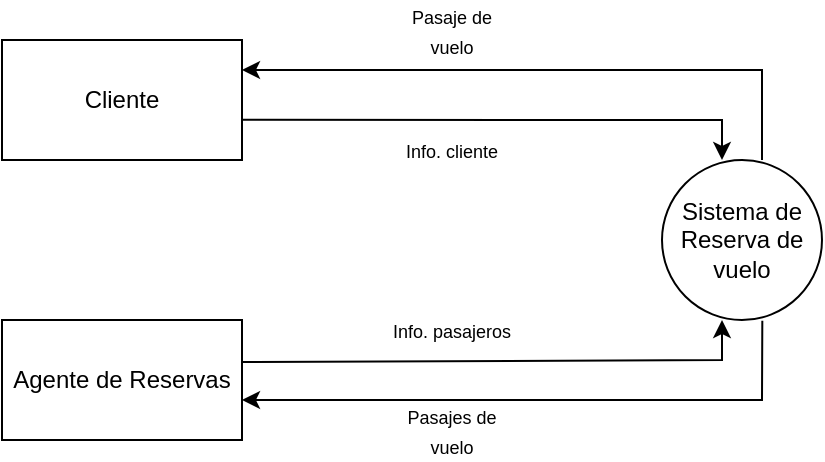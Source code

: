 <mxfile version="21.1.0" type="google">
  <diagram name="Página-1" id="h20kEyIltujariy5i4h4">
    <mxGraphModel grid="1" page="1" gridSize="10" guides="1" tooltips="1" connect="1" arrows="1" fold="1" pageScale="1" pageWidth="827" pageHeight="1169" math="0" shadow="0">
      <root>
        <mxCell id="0" />
        <mxCell id="1" parent="0" />
        <mxCell id="PlhYoqHVhvznDsWaqo0h-1" value="Sistema de Reserva de vuelo" style="ellipse;whiteSpace=wrap;html=1;aspect=fixed;" vertex="1" parent="1">
          <mxGeometry x="480" y="240" width="80" height="80" as="geometry" />
        </mxCell>
        <mxCell id="PlhYoqHVhvznDsWaqo0h-2" value="Cliente" style="rounded=0;whiteSpace=wrap;html=1;" vertex="1" parent="1">
          <mxGeometry x="150" y="180" width="120" height="60" as="geometry" />
        </mxCell>
        <mxCell id="PlhYoqHVhvznDsWaqo0h-3" value="Agente de Reservas" style="rounded=0;whiteSpace=wrap;html=1;" vertex="1" parent="1">
          <mxGeometry x="150" y="320" width="120" height="60" as="geometry" />
        </mxCell>
        <mxCell id="PlhYoqHVhvznDsWaqo0h-4" value="" style="endArrow=classic;html=1;rounded=0;entryX=1;entryY=0.25;entryDx=0;entryDy=0;" edge="1" parent="1" target="PlhYoqHVhvznDsWaqo0h-2">
          <mxGeometry width="50" height="50" relative="1" as="geometry">
            <mxPoint x="530" y="240" as="sourcePoint" />
            <mxPoint x="270" y="230" as="targetPoint" />
            <Array as="points">
              <mxPoint x="530" y="195" />
              <mxPoint x="400" y="195" />
            </Array>
          </mxGeometry>
        </mxCell>
        <mxCell id="PlhYoqHVhvznDsWaqo0h-5" value="" style="endArrow=classic;html=1;rounded=0;exitX=0.627;exitY=1.005;exitDx=0;exitDy=0;exitPerimeter=0;" edge="1" parent="1" source="PlhYoqHVhvznDsWaqo0h-1">
          <mxGeometry width="50" height="50" relative="1" as="geometry">
            <mxPoint x="460" y="360.29" as="sourcePoint" />
            <mxPoint x="270" y="360" as="targetPoint" />
            <Array as="points">
              <mxPoint x="530" y="360" />
            </Array>
          </mxGeometry>
        </mxCell>
        <mxCell id="PlhYoqHVhvznDsWaqo0h-6" value="&lt;font style=&quot;font-size: 9px;&quot;&gt;Pasaje de vuelo&lt;/font&gt;" style="text;html=1;strokeColor=none;fillColor=none;align=center;verticalAlign=middle;whiteSpace=wrap;rounded=0;" vertex="1" parent="1">
          <mxGeometry x="345" y="160" width="60" height="30" as="geometry" />
        </mxCell>
        <mxCell id="PlhYoqHVhvznDsWaqo0h-8" value="&lt;font style=&quot;font-size: 9px;&quot;&gt;Pasajes de vuelo&lt;/font&gt;" style="text;html=1;strokeColor=none;fillColor=none;align=center;verticalAlign=middle;whiteSpace=wrap;rounded=0;" vertex="1" parent="1">
          <mxGeometry x="345" y="360" width="60" height="30" as="geometry" />
        </mxCell>
        <mxCell id="PlhYoqHVhvznDsWaqo0h-10" value="" style="endArrow=classic;html=1;rounded=0;exitX=1.001;exitY=0.35;exitDx=0;exitDy=0;exitPerimeter=0;" edge="1" parent="1" source="PlhYoqHVhvznDsWaqo0h-3">
          <mxGeometry width="50" height="50" relative="1" as="geometry">
            <mxPoint x="340" y="310" as="sourcePoint" />
            <mxPoint x="510" y="320" as="targetPoint" />
            <Array as="points">
              <mxPoint x="510" y="340" />
            </Array>
          </mxGeometry>
        </mxCell>
        <mxCell id="PlhYoqHVhvznDsWaqo0h-11" value="" style="endArrow=classic;html=1;rounded=0;exitX=1.001;exitY=0.664;exitDx=0;exitDy=0;entryX=0.375;entryY=0;entryDx=0;entryDy=0;entryPerimeter=0;exitPerimeter=0;" edge="1" parent="1" source="PlhYoqHVhvznDsWaqo0h-2" target="PlhYoqHVhvznDsWaqo0h-1">
          <mxGeometry width="50" height="50" relative="1" as="geometry">
            <mxPoint x="270" y="229.71" as="sourcePoint" />
            <mxPoint x="510" y="230" as="targetPoint" />
            <Array as="points">
              <mxPoint x="450" y="220" />
              <mxPoint x="510" y="220" />
            </Array>
          </mxGeometry>
        </mxCell>
        <mxCell id="PlhYoqHVhvznDsWaqo0h-12" value="&lt;font style=&quot;font-size: 9px;&quot;&gt;Info. pasajeros&lt;/font&gt;" style="text;html=1;strokeColor=none;fillColor=none;align=center;verticalAlign=middle;whiteSpace=wrap;rounded=0;" vertex="1" parent="1">
          <mxGeometry x="330" y="310" width="90" height="30" as="geometry" />
        </mxCell>
        <mxCell id="PlhYoqHVhvznDsWaqo0h-13" value="&lt;font style=&quot;font-size: 9px;&quot;&gt;Info. cliente&lt;/font&gt;" style="text;html=1;strokeColor=none;fillColor=none;align=center;verticalAlign=middle;whiteSpace=wrap;rounded=0;" vertex="1" parent="1">
          <mxGeometry x="340" y="220" width="70" height="30" as="geometry" />
        </mxCell>
      </root>
    </mxGraphModel>
  </diagram>
</mxfile>
